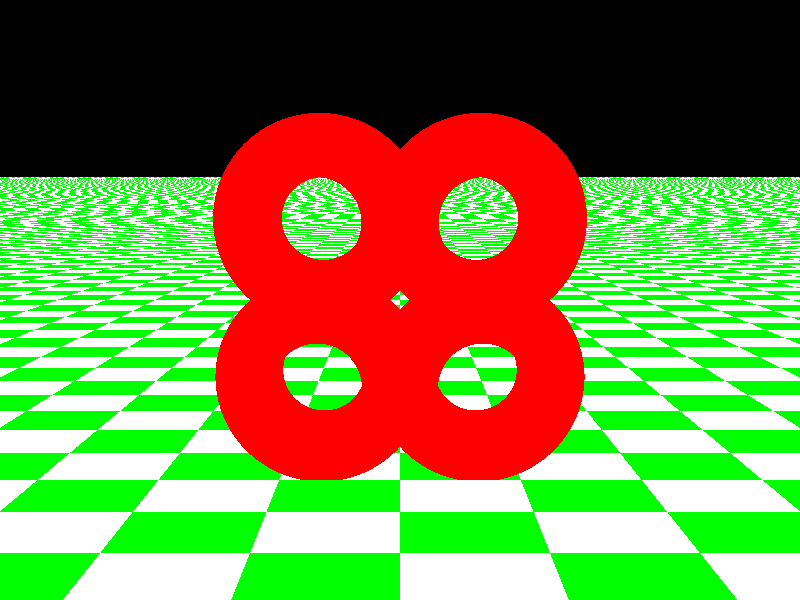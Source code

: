 #include "colors.inc"
  camera {
    location <0, 1, -10>
    look_at 0
    angle 36
  }
  light_source { <500, 500, -1000> White }
  plane { y, -1.5
    pigment { checker Green White }
}
#declare Lens_With_Hole = difference {
    intersection {
      sphere { <0, 0, 0>, 1
        translate -0.5*x
      }
      sphere { <0, 0, 0>, 1
        translate 0.5*x
      }
      rotate 90*y
    }
    cylinder { <0, 0, -1> <0, 0, 1>, .35 }
  }
union {
    object { Lens_With_Hole translate <-.65, .65, 0> }
    object { Lens_With_Hole translate <.65, .65, 0> }
    object { Lens_With_Hole translate <-.65, -.65, 0> }
    object { Lens_With_Hole translate <.65, -.65, 0> }
    pigment { Red filter 0.5 }
  }
